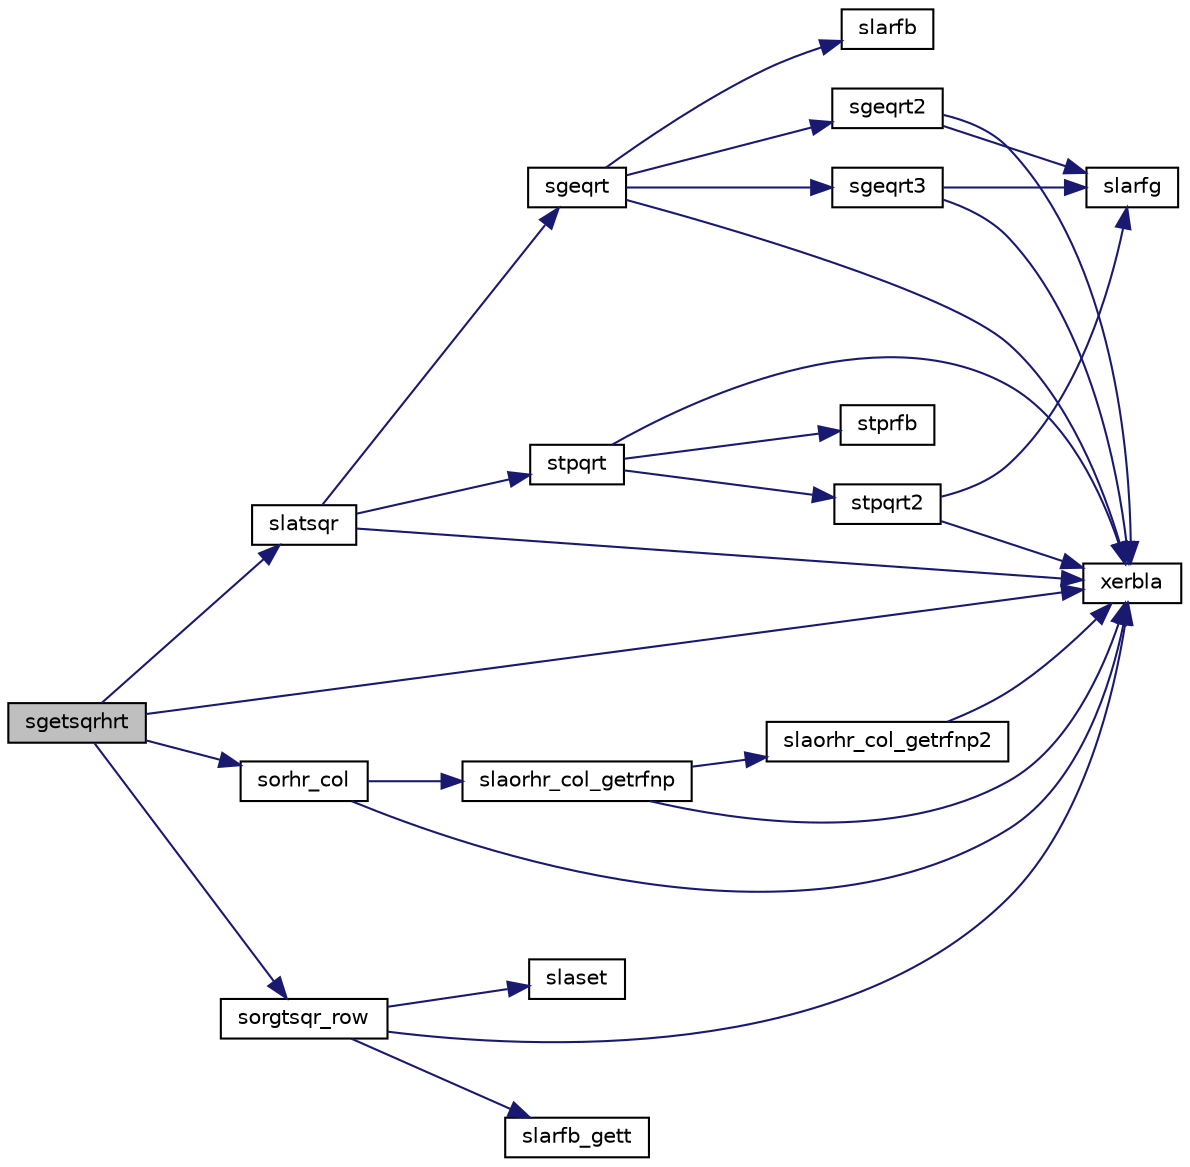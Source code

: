 digraph "sgetsqrhrt"
{
 // LATEX_PDF_SIZE
  edge [fontname="Helvetica",fontsize="10",labelfontname="Helvetica",labelfontsize="10"];
  node [fontname="Helvetica",fontsize="10",shape=record];
  rankdir="LR";
  Node1 [label="sgetsqrhrt",height=0.2,width=0.4,color="black", fillcolor="grey75", style="filled", fontcolor="black",tooltip="SGETSQRHRT"];
  Node1 -> Node2 [color="midnightblue",fontsize="10",style="solid",fontname="Helvetica"];
  Node2 [label="slatsqr",height=0.2,width=0.4,color="black", fillcolor="white", style="filled",URL="$slatsqr_8f.html#a3ce58fd292be1e70670094359c612b9f",tooltip="SLATSQR"];
  Node2 -> Node3 [color="midnightblue",fontsize="10",style="solid",fontname="Helvetica"];
  Node3 [label="sgeqrt",height=0.2,width=0.4,color="black", fillcolor="white", style="filled",URL="$sgeqrt_8f.html#a036c4a8fce2027da4ed92cf9064e8819",tooltip="SGEQRT"];
  Node3 -> Node4 [color="midnightblue",fontsize="10",style="solid",fontname="Helvetica"];
  Node4 [label="sgeqrt2",height=0.2,width=0.4,color="black", fillcolor="white", style="filled",URL="$sgeqrt2_8f.html#a418228a8d0645cee0ff6a89a3b9a8e19",tooltip="SGEQRT2 computes a QR factorization of a general real or complex matrix using the compact WY represen..."];
  Node4 -> Node5 [color="midnightblue",fontsize="10",style="solid",fontname="Helvetica"];
  Node5 [label="slarfg",height=0.2,width=0.4,color="black", fillcolor="white", style="filled",URL="$slarfg_8f.html#a1c10a1adfa35b2d5ea15e801287a6a38",tooltip="SLARFG generates an elementary reflector (Householder matrix)."];
  Node4 -> Node6 [color="midnightblue",fontsize="10",style="solid",fontname="Helvetica"];
  Node6 [label="xerbla",height=0.2,width=0.4,color="black", fillcolor="white", style="filled",URL="$xerbla_8f.html#a377ee61015baf8dea7770b3a404b1c07",tooltip="XERBLA"];
  Node3 -> Node7 [color="midnightblue",fontsize="10",style="solid",fontname="Helvetica"];
  Node7 [label="sgeqrt3",height=0.2,width=0.4,color="black", fillcolor="white", style="filled",URL="$sgeqrt3_8f.html#a0ac033e696d80b5aa9e5289e47e3e7f9",tooltip="SGEQRT3 recursively computes a QR factorization of a general real or complex matrix using the compact..."];
  Node7 -> Node5 [color="midnightblue",fontsize="10",style="solid",fontname="Helvetica"];
  Node7 -> Node6 [color="midnightblue",fontsize="10",style="solid",fontname="Helvetica"];
  Node3 -> Node8 [color="midnightblue",fontsize="10",style="solid",fontname="Helvetica"];
  Node8 [label="slarfb",height=0.2,width=0.4,color="black", fillcolor="white", style="filled",URL="$slarfb_8f.html#abd00c98d81aee1efa14e838bafa8078a",tooltip="SLARFB applies a block reflector or its transpose to a general rectangular matrix."];
  Node3 -> Node6 [color="midnightblue",fontsize="10",style="solid",fontname="Helvetica"];
  Node2 -> Node9 [color="midnightblue",fontsize="10",style="solid",fontname="Helvetica"];
  Node9 [label="stpqrt",height=0.2,width=0.4,color="black", fillcolor="white", style="filled",URL="$stpqrt_8f.html#a8e057c8b5750de52195c08308559ed35",tooltip="STPQRT"];
  Node9 -> Node10 [color="midnightblue",fontsize="10",style="solid",fontname="Helvetica"];
  Node10 [label="stpqrt2",height=0.2,width=0.4,color="black", fillcolor="white", style="filled",URL="$stpqrt2_8f.html#a807d00a52f399421c840cb4bdbe97768",tooltip="STPQRT2 computes a QR factorization of a real or complex \"triangular-pentagonal\" matrix,..."];
  Node10 -> Node5 [color="midnightblue",fontsize="10",style="solid",fontname="Helvetica"];
  Node10 -> Node6 [color="midnightblue",fontsize="10",style="solid",fontname="Helvetica"];
  Node9 -> Node11 [color="midnightblue",fontsize="10",style="solid",fontname="Helvetica"];
  Node11 [label="stprfb",height=0.2,width=0.4,color="black", fillcolor="white", style="filled",URL="$stprfb_8f.html#af633e78eeb9a85e068655abd15f04ca5",tooltip="STPRFB applies a real \"triangular-pentagonal\" block reflector to a real matrix, which is composed of ..."];
  Node9 -> Node6 [color="midnightblue",fontsize="10",style="solid",fontname="Helvetica"];
  Node2 -> Node6 [color="midnightblue",fontsize="10",style="solid",fontname="Helvetica"];
  Node1 -> Node12 [color="midnightblue",fontsize="10",style="solid",fontname="Helvetica"];
  Node12 [label="sorgtsqr_row",height=0.2,width=0.4,color="black", fillcolor="white", style="filled",URL="$sorgtsqr__row_8f.html#a42f4eef695a6bca9094ae4427c3403e4",tooltip="SORGTSQR_ROW"];
  Node12 -> Node13 [color="midnightblue",fontsize="10",style="solid",fontname="Helvetica"];
  Node13 [label="slarfb_gett",height=0.2,width=0.4,color="black", fillcolor="white", style="filled",URL="$slarfb__gett_8f.html#a6521ec34bf3a213c11cd18be2b3dea9f",tooltip="SLARFB_GETT"];
  Node12 -> Node14 [color="midnightblue",fontsize="10",style="solid",fontname="Helvetica"];
  Node14 [label="slaset",height=0.2,width=0.4,color="black", fillcolor="white", style="filled",URL="$slaset_8f.html#a6174184453f17ad7cc3488044325d5ac",tooltip="SLASET initializes the off-diagonal elements and the diagonal elements of a matrix to given values."];
  Node12 -> Node6 [color="midnightblue",fontsize="10",style="solid",fontname="Helvetica"];
  Node1 -> Node15 [color="midnightblue",fontsize="10",style="solid",fontname="Helvetica"];
  Node15 [label="sorhr_col",height=0.2,width=0.4,color="black", fillcolor="white", style="filled",URL="$sorhr__col_8f.html#a8774bc42e6eadee032262ed8b648180a",tooltip="SORHR_COL"];
  Node15 -> Node16 [color="midnightblue",fontsize="10",style="solid",fontname="Helvetica"];
  Node16 [label="slaorhr_col_getrfnp",height=0.2,width=0.4,color="black", fillcolor="white", style="filled",URL="$slaorhr__col__getrfnp_8f.html#a917f47a5ef044ed957fb3516584d1e06",tooltip="SLAORHR_COL_GETRFNP"];
  Node16 -> Node17 [color="midnightblue",fontsize="10",style="solid",fontname="Helvetica"];
  Node17 [label="slaorhr_col_getrfnp2",height=0.2,width=0.4,color="black", fillcolor="white", style="filled",URL="$slaorhr__col__getrfnp2_8f.html#a0b9ce6d76d6b88e1da96fde46b9f3d96",tooltip="SLAORHR_COL_GETRFNP2"];
  Node17 -> Node6 [color="midnightblue",fontsize="10",style="solid",fontname="Helvetica"];
  Node16 -> Node6 [color="midnightblue",fontsize="10",style="solid",fontname="Helvetica"];
  Node15 -> Node6 [color="midnightblue",fontsize="10",style="solid",fontname="Helvetica"];
  Node1 -> Node6 [color="midnightblue",fontsize="10",style="solid",fontname="Helvetica"];
}
